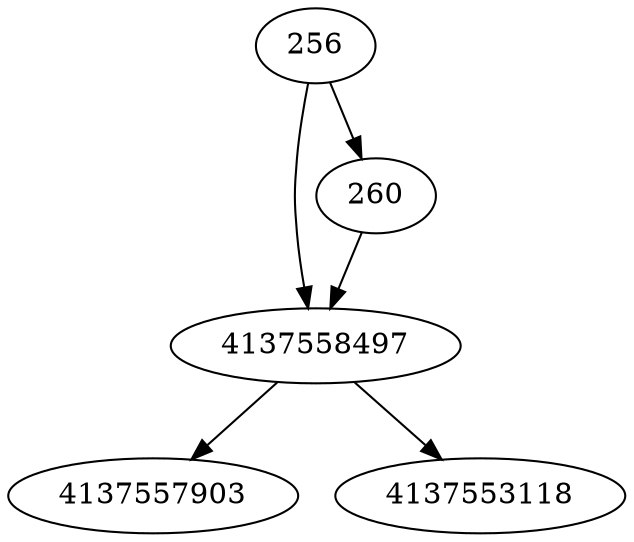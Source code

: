 strict digraph  {
256;
4137558497;
260;
4137557903;
4137553118;
256 -> 4137558497;
256 -> 260;
4137558497 -> 4137557903;
4137558497 -> 4137553118;
260 -> 4137558497;
}
